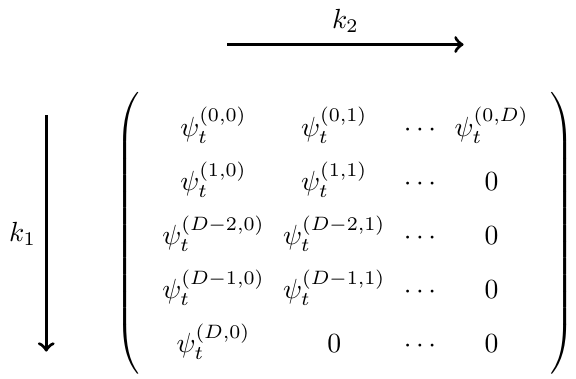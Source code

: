 \documentclass{standalone}
\usepackage{tikz}
\usetikzlibrary{matrix}
\usetikzlibrary{calc}

\usepackage{relsize}
\tikzset{fontscale/.style = {font=\relsize{#1}}
    }

\usepackage{ifthen}
\newcommand{\psit}[1][\empty]{%
  \ifthenelse{\equal{#1}{\empty}}
    {\psi_t}
    {\psi_t^{(#1)}}
}
\begin{document}
\begin{tikzpicture}

\matrix[matrix of math nodes, left delimiter={(}, right delimiter={)}] (mattri) at (0, 0)
{%
  \psit[0, 0]   & \psit[0, 1]   & \cdots & \psit[0, D] \\
  \psit[1, 0]   & \psit[1, 1]   & \cdots & 0 \\
                &               &        & \\
  \psit[D-2, 0] & \psit[D-2, 1] & \cdots & 0 \\
  \psit[D-1, 0] & \psit[D-1, 1] & \cdots & 0 \\
  \psit[D, 0]   & 0             & \cdots & 0 \\
};
\node (rmattri) at ($ (mattri) + (-4.1,0) $) {$k_1$};
\node (tmattri) at ($ (mattri) + (0,2.7) $) {$k_2$};
\draw[->, very thick] ($(rmattri) + (.3, 1.5)$) -- +(0, -3);
\draw[->, very thick] ($(tmattri) + (-1.5, -.3)$) -- +(3, 0);

\end{tikzpicture}
\end{document}
